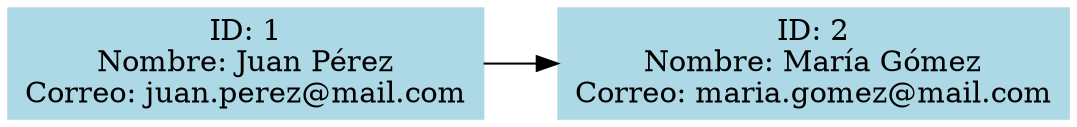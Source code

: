 digraph G {
    rankdir=LR;
  node [shape=box, style=filled, color=lightblue];
"1" [label="ID: 1\nNombre: Juan Pérez\nCorreo: juan.perez@mail.com"]
"1" -> "2";
"2" [label="ID: 2\nNombre: María Gómez\nCorreo: maria.gomez@mail.com"]
}
